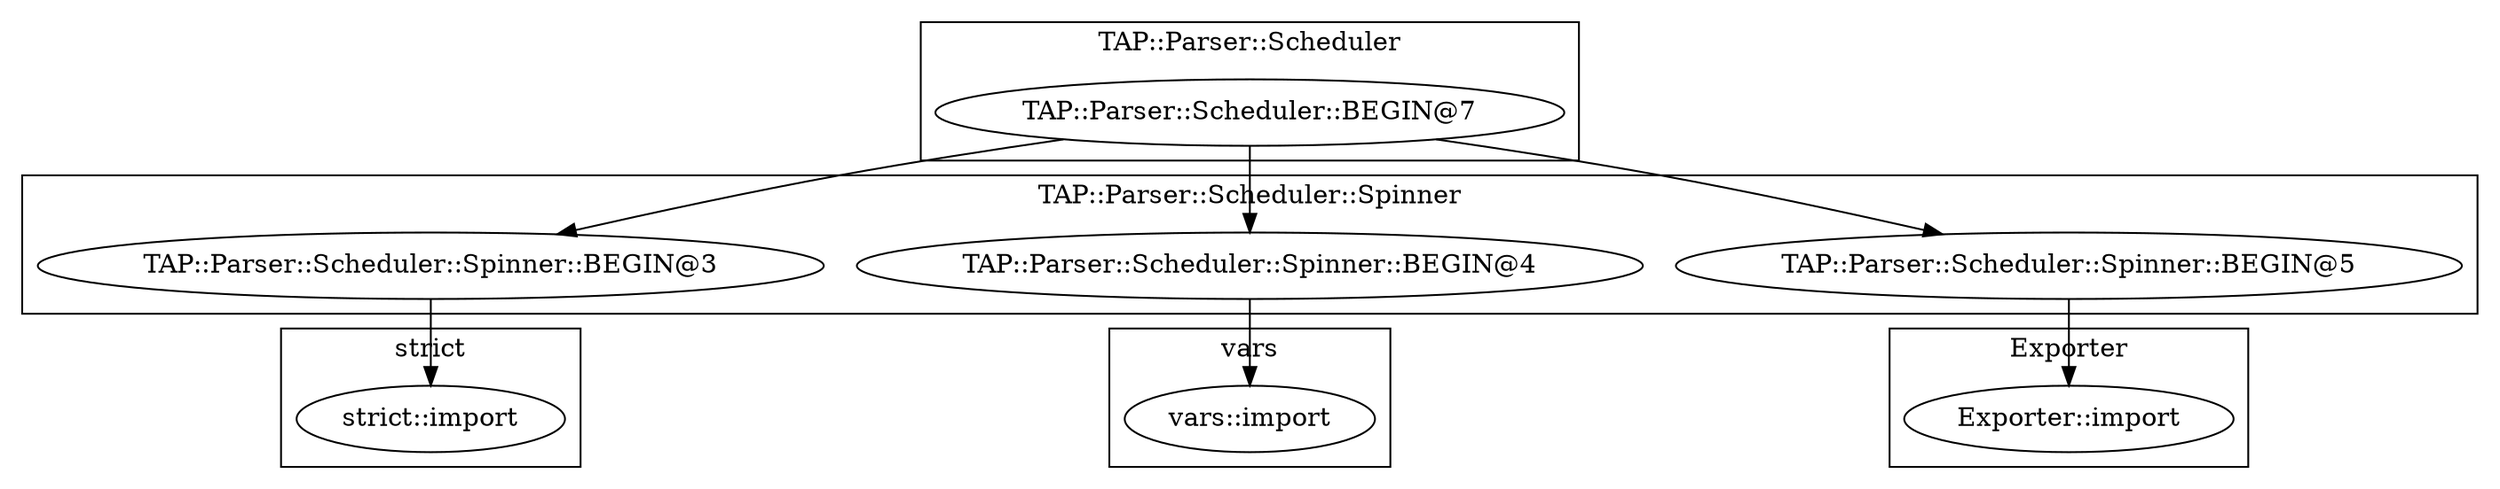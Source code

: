 digraph {
graph [overlap=false]
subgraph cluster_TAP_Parser_Scheduler {
	label="TAP::Parser::Scheduler";
	"TAP::Parser::Scheduler::BEGIN@7";
}
subgraph cluster_vars {
	label="vars";
	"vars::import";
}
subgraph cluster_strict {
	label="strict";
	"strict::import";
}
subgraph cluster_Exporter {
	label="Exporter";
	"Exporter::import";
}
subgraph cluster_TAP_Parser_Scheduler_Spinner {
	label="TAP::Parser::Scheduler::Spinner";
	"TAP::Parser::Scheduler::Spinner::BEGIN@3";
	"TAP::Parser::Scheduler::Spinner::BEGIN@4";
	"TAP::Parser::Scheduler::Spinner::BEGIN@5";
}
"TAP::Parser::Scheduler::Spinner::BEGIN@5" -> "Exporter::import";
"TAP::Parser::Scheduler::BEGIN@7" -> "TAP::Parser::Scheduler::Spinner::BEGIN@4";
"TAP::Parser::Scheduler::Spinner::BEGIN@4" -> "vars::import";
"TAP::Parser::Scheduler::BEGIN@7" -> "TAP::Parser::Scheduler::Spinner::BEGIN@5";
"TAP::Parser::Scheduler::BEGIN@7" -> "TAP::Parser::Scheduler::Spinner::BEGIN@3";
"TAP::Parser::Scheduler::Spinner::BEGIN@3" -> "strict::import";
}
